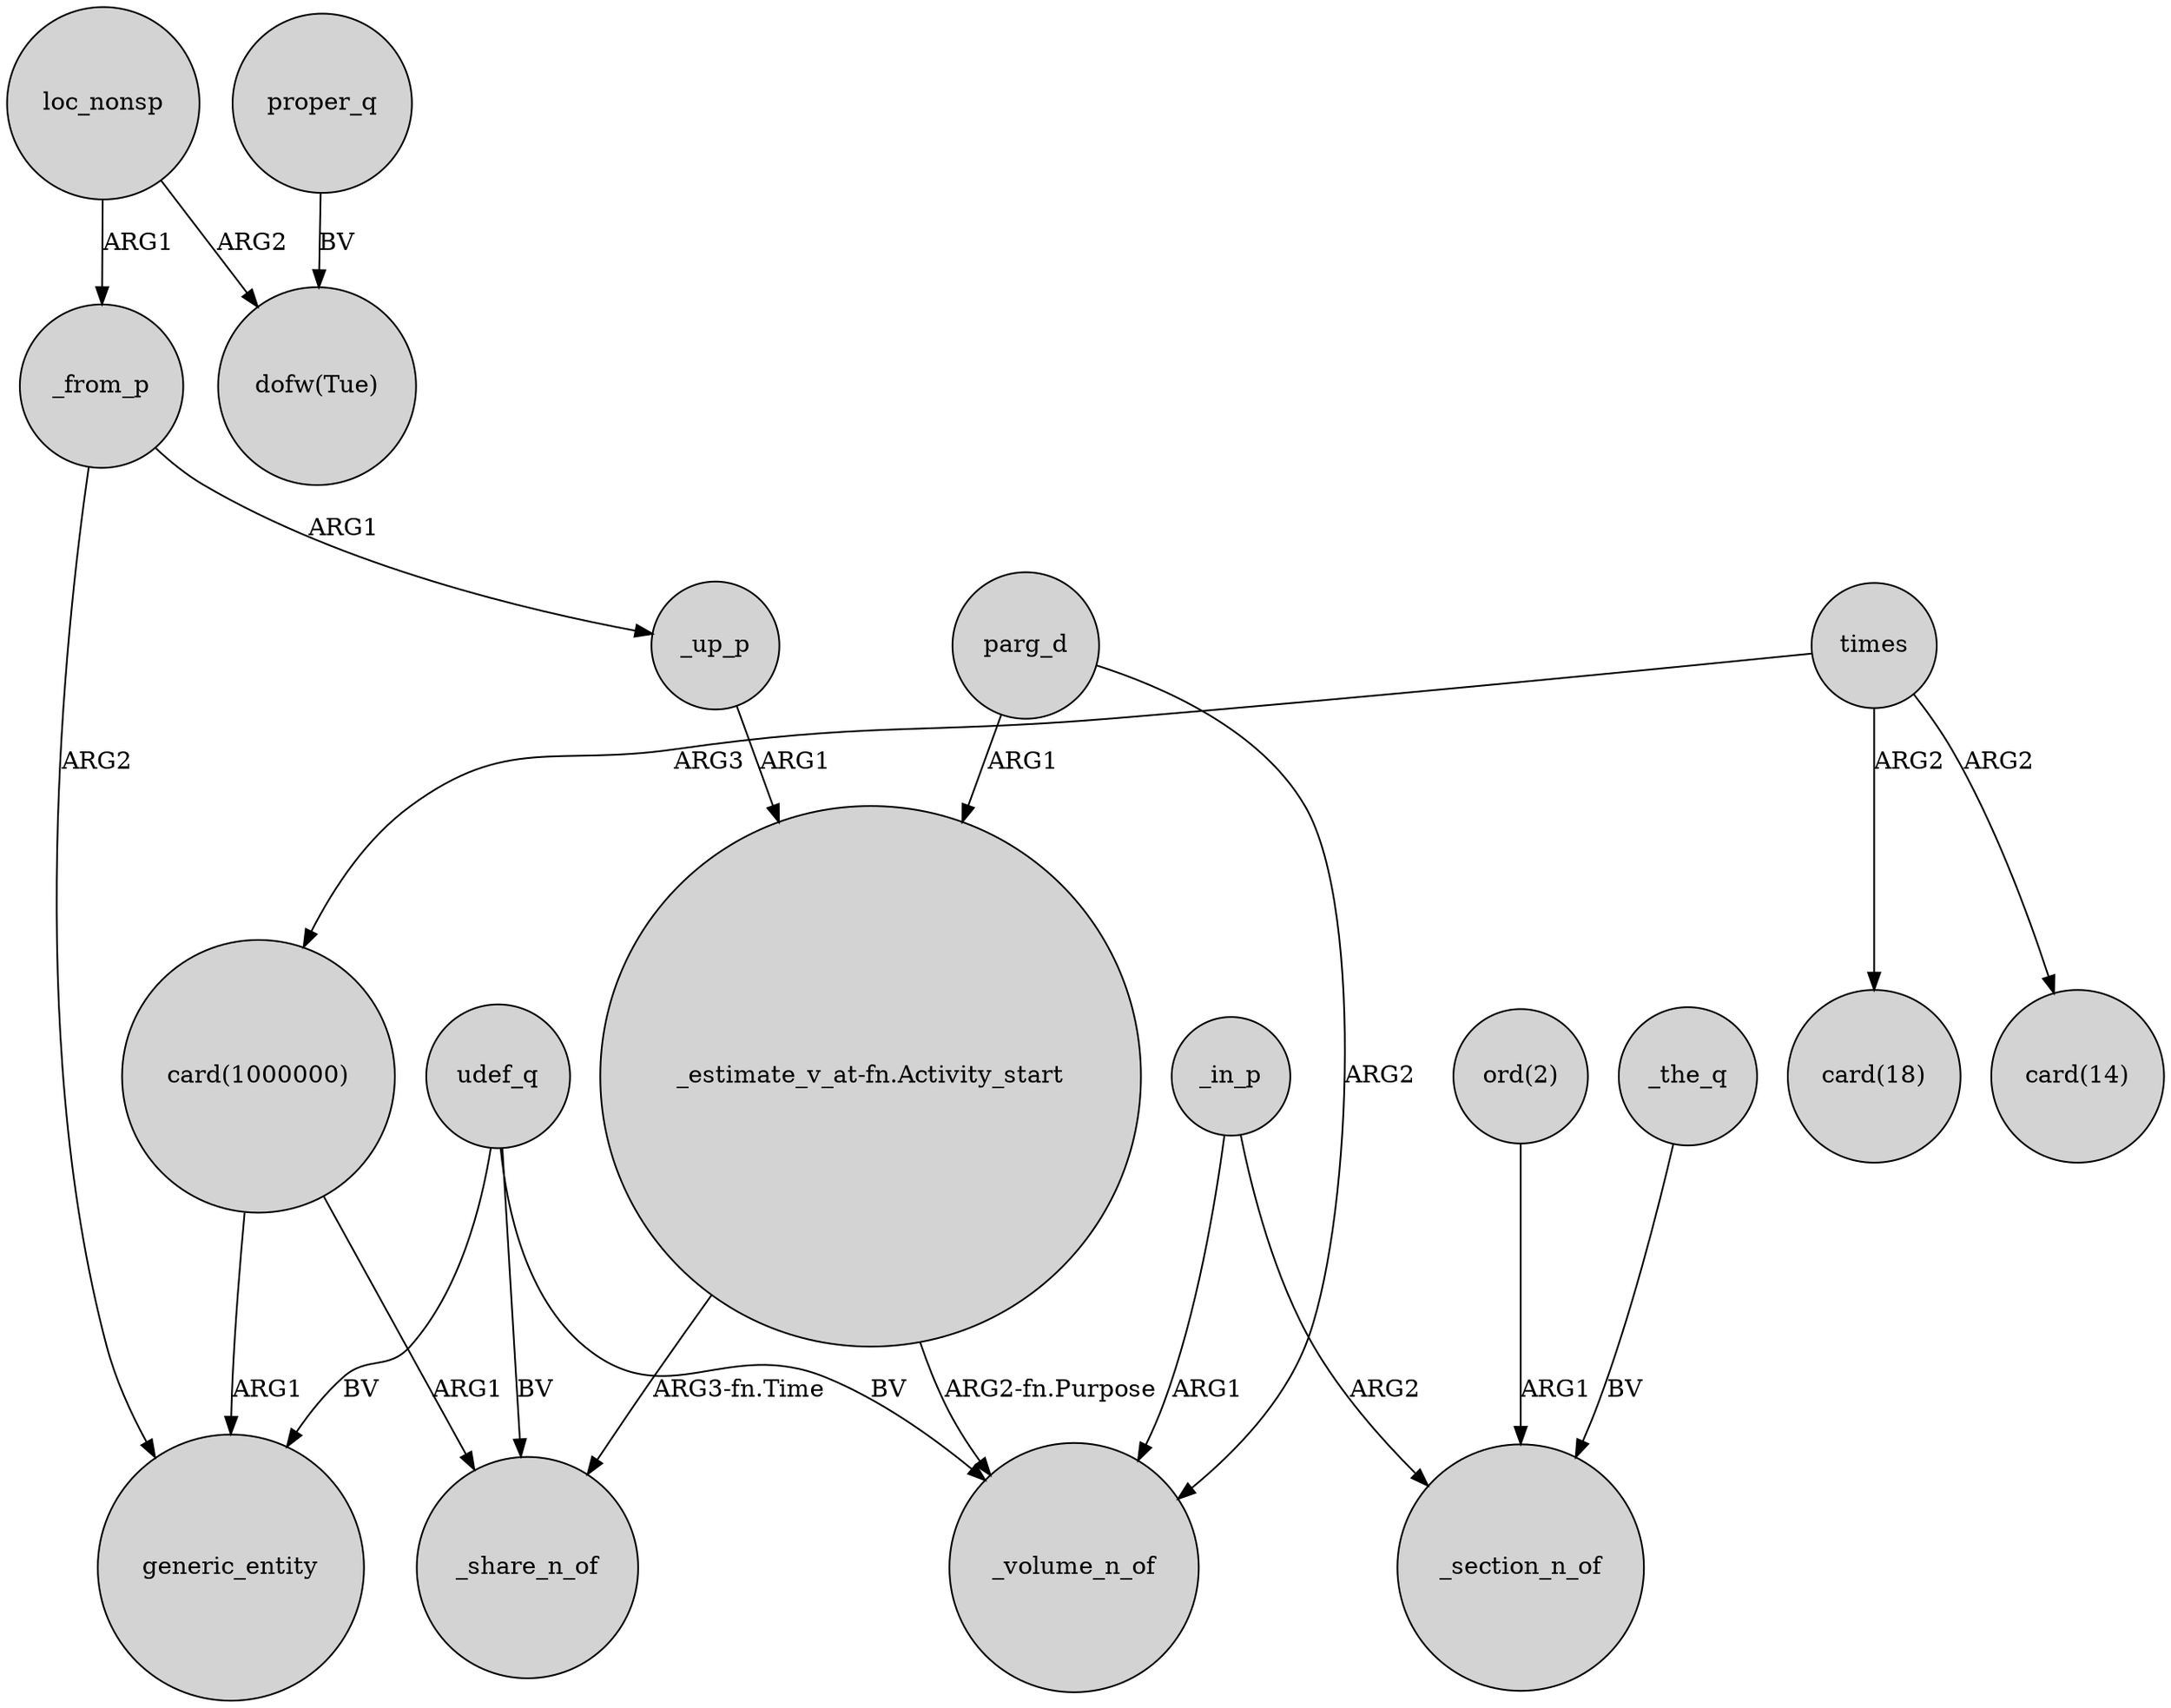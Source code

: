 digraph {
	node [shape=circle style=filled]
	loc_nonsp -> _from_p [label=ARG1]
	_from_p -> generic_entity [label=ARG2]
	times -> "card(1000000)" [label=ARG3]
	"_estimate_v_at-fn.Activity_start" -> _share_n_of [label="ARG3-fn.Time"]
	"ord(2)" -> _section_n_of [label=ARG1]
	_the_q -> _section_n_of [label=BV]
	_up_p -> "_estimate_v_at-fn.Activity_start" [label=ARG1]
	udef_q -> _volume_n_of [label=BV]
	udef_q -> generic_entity [label=BV]
	"_estimate_v_at-fn.Activity_start" -> _volume_n_of [label="ARG2-fn.Purpose"]
	"card(1000000)" -> generic_entity [label=ARG1]
	_in_p -> _volume_n_of [label=ARG1]
	_in_p -> _section_n_of [label=ARG2]
	udef_q -> _share_n_of [label=BV]
	times -> "card(18)" [label=ARG2]
	"card(1000000)" -> _share_n_of [label=ARG1]
	proper_q -> "dofw(Tue)" [label=BV]
	loc_nonsp -> "dofw(Tue)" [label=ARG2]
	_from_p -> _up_p [label=ARG1]
	parg_d -> "_estimate_v_at-fn.Activity_start" [label=ARG1]
	parg_d -> _volume_n_of [label=ARG2]
	times -> "card(14)" [label=ARG2]
}
